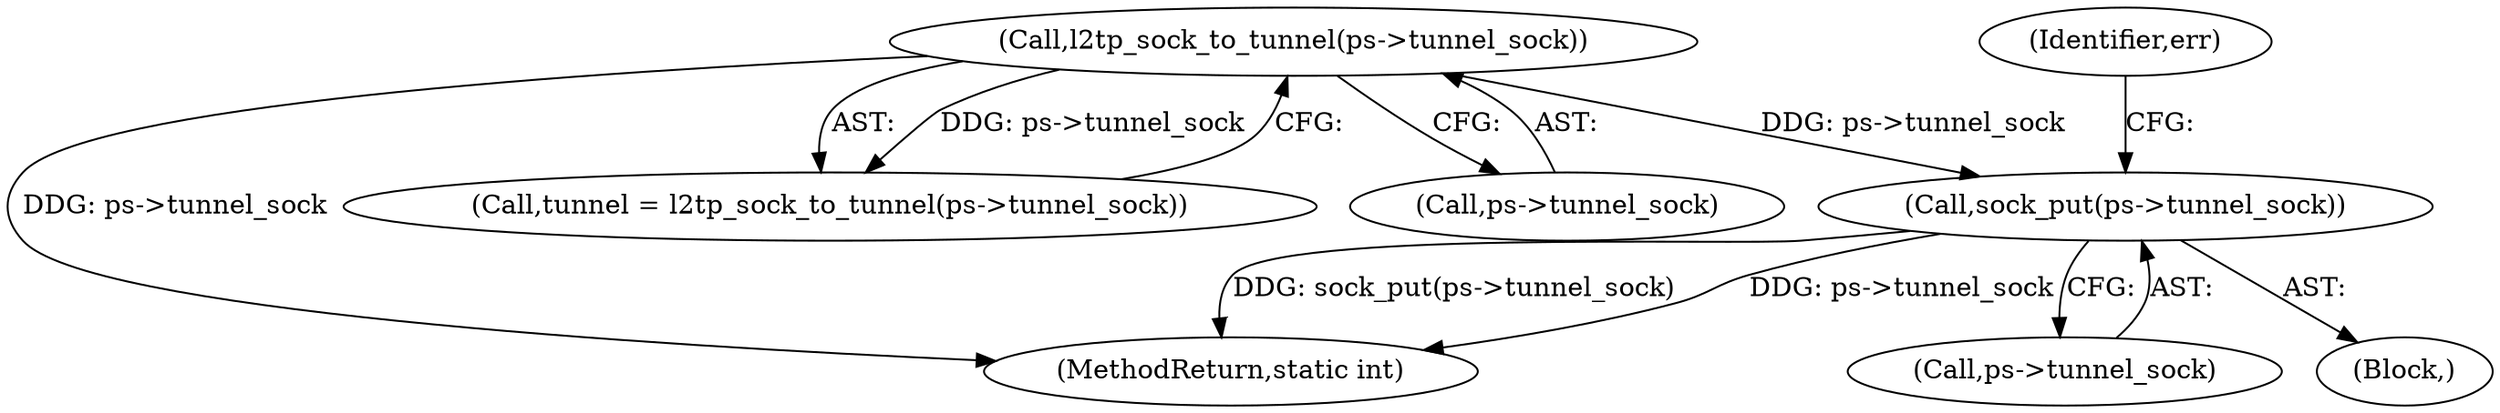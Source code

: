 digraph "0_linux_3cf521f7dc87c031617fd47e4b7aa2593c2f3daf@pointer" {
"1000210" [label="(Call,sock_put(ps->tunnel_sock))"];
"1000193" [label="(Call,l2tp_sock_to_tunnel(ps->tunnel_sock))"];
"1000224" [label="(Identifier,err)"];
"1000186" [label="(Block,)"];
"1000250" [label="(MethodReturn,static int)"];
"1000191" [label="(Call,tunnel = l2tp_sock_to_tunnel(ps->tunnel_sock))"];
"1000211" [label="(Call,ps->tunnel_sock)"];
"1000210" [label="(Call,sock_put(ps->tunnel_sock))"];
"1000194" [label="(Call,ps->tunnel_sock)"];
"1000193" [label="(Call,l2tp_sock_to_tunnel(ps->tunnel_sock))"];
"1000210" -> "1000186"  [label="AST: "];
"1000210" -> "1000211"  [label="CFG: "];
"1000211" -> "1000210"  [label="AST: "];
"1000224" -> "1000210"  [label="CFG: "];
"1000210" -> "1000250"  [label="DDG: sock_put(ps->tunnel_sock)"];
"1000210" -> "1000250"  [label="DDG: ps->tunnel_sock"];
"1000193" -> "1000210"  [label="DDG: ps->tunnel_sock"];
"1000193" -> "1000191"  [label="AST: "];
"1000193" -> "1000194"  [label="CFG: "];
"1000194" -> "1000193"  [label="AST: "];
"1000191" -> "1000193"  [label="CFG: "];
"1000193" -> "1000250"  [label="DDG: ps->tunnel_sock"];
"1000193" -> "1000191"  [label="DDG: ps->tunnel_sock"];
}
